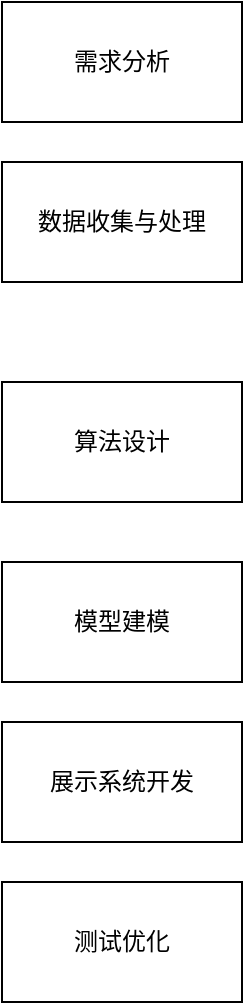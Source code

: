 <mxfile version="22.0.3" type="github">
  <diagram name="第 1 页" id="IjWyurTq-ILXQwRQvEtv">
    <mxGraphModel dx="1502" dy="685" grid="1" gridSize="10" guides="1" tooltips="1" connect="1" arrows="1" fold="1" page="1" pageScale="1" pageWidth="827" pageHeight="1169" math="0" shadow="0">
      <root>
        <mxCell id="0" />
        <mxCell id="1" parent="0" />
        <mxCell id="pRw-AlsN8rjanIpTl_Nw-1" value="&lt;p class=&quot;MsoNormal&quot;&gt;需求分析&lt;/p&gt;" style="rounded=0;whiteSpace=wrap;html=1;" vertex="1" parent="1">
          <mxGeometry x="380" y="90" width="120" height="60" as="geometry" />
        </mxCell>
        <mxCell id="pRw-AlsN8rjanIpTl_Nw-2" value="&lt;p class=&quot;MsoNormal&quot;&gt;数据收集与处理&lt;/p&gt;" style="rounded=0;whiteSpace=wrap;html=1;" vertex="1" parent="1">
          <mxGeometry x="380" y="170" width="120" height="60" as="geometry" />
        </mxCell>
        <mxCell id="pRw-AlsN8rjanIpTl_Nw-3" value="&lt;p class=&quot;MsoNormal&quot;&gt;算法设计&lt;/p&gt;" style="rounded=0;whiteSpace=wrap;html=1;" vertex="1" parent="1">
          <mxGeometry x="380" y="280" width="120" height="60" as="geometry" />
        </mxCell>
        <mxCell id="pRw-AlsN8rjanIpTl_Nw-4" value="&lt;p class=&quot;MsoNormal&quot;&gt;模型建模&lt;/p&gt;" style="rounded=0;whiteSpace=wrap;html=1;" vertex="1" parent="1">
          <mxGeometry x="380" y="370" width="120" height="60" as="geometry" />
        </mxCell>
        <mxCell id="pRw-AlsN8rjanIpTl_Nw-5" value="&lt;p class=&quot;MsoNormal&quot;&gt;展示系统开发&lt;/p&gt;" style="rounded=0;whiteSpace=wrap;html=1;" vertex="1" parent="1">
          <mxGeometry x="380" y="450" width="120" height="60" as="geometry" />
        </mxCell>
        <mxCell id="pRw-AlsN8rjanIpTl_Nw-6" value="&lt;p class=&quot;MsoNormal&quot;&gt;测试优化&lt;/p&gt;" style="rounded=0;whiteSpace=wrap;html=1;" vertex="1" parent="1">
          <mxGeometry x="380" y="530" width="120" height="60" as="geometry" />
        </mxCell>
      </root>
    </mxGraphModel>
  </diagram>
</mxfile>
